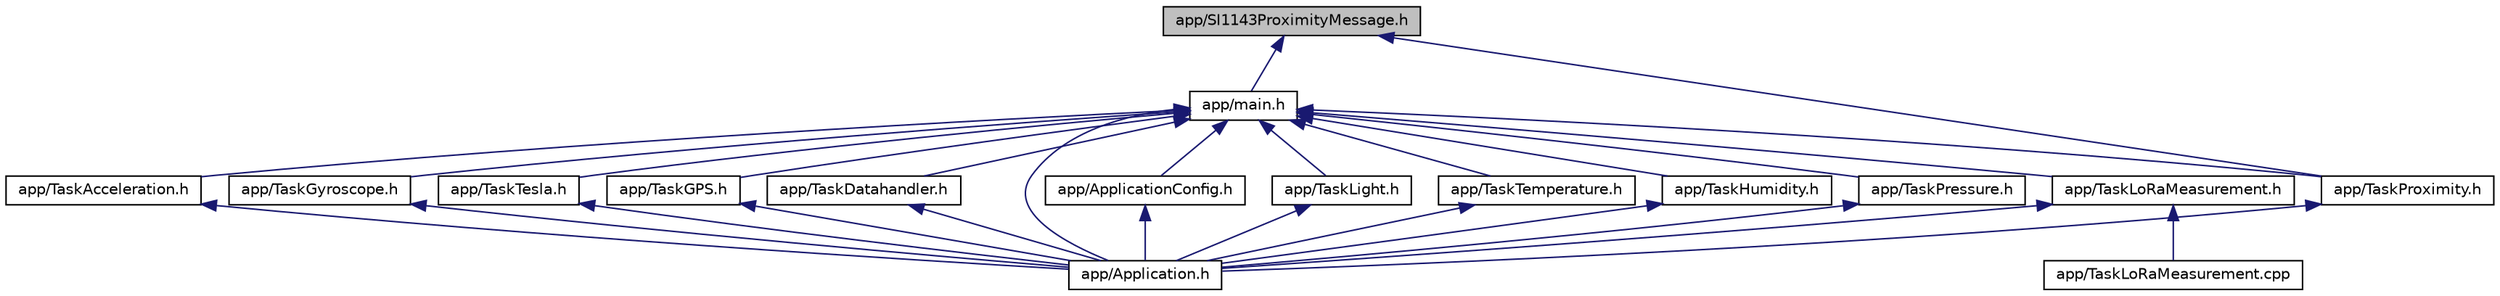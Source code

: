 digraph "app/SI1143ProximityMessage.h"
{
  edge [fontname="Helvetica",fontsize="10",labelfontname="Helvetica",labelfontsize="10"];
  node [fontname="Helvetica",fontsize="10",shape=record];
  Node1 [label="app/SI1143ProximityMessage.h",height=0.2,width=0.4,color="black", fillcolor="grey75", style="filled", fontcolor="black"];
  Node1 -> Node2 [dir="back",color="midnightblue",fontsize="10",style="solid",fontname="Helvetica"];
  Node2 [label="app/main.h",height=0.2,width=0.4,color="black", fillcolor="white", style="filled",URL="$main_8h_source.html"];
  Node2 -> Node3 [dir="back",color="midnightblue",fontsize="10",style="solid",fontname="Helvetica"];
  Node3 [label="app/ApplicationConfig.h",height=0.2,width=0.4,color="black", fillcolor="white", style="filled",URL="$_application_config_8h_source.html"];
  Node3 -> Node4 [dir="back",color="midnightblue",fontsize="10",style="solid",fontname="Helvetica"];
  Node4 [label="app/Application.h",height=0.2,width=0.4,color="black", fillcolor="white", style="filled",URL="$_application_8h_source.html"];
  Node2 -> Node5 [dir="back",color="midnightblue",fontsize="10",style="solid",fontname="Helvetica"];
  Node5 [label="app/TaskLight.h",height=0.2,width=0.4,color="black", fillcolor="white", style="filled",URL="$_task_light_8h.html"];
  Node5 -> Node4 [dir="back",color="midnightblue",fontsize="10",style="solid",fontname="Helvetica"];
  Node2 -> Node6 [dir="back",color="midnightblue",fontsize="10",style="solid",fontname="Helvetica"];
  Node6 [label="app/TaskTemperature.h",height=0.2,width=0.4,color="black", fillcolor="white", style="filled",URL="$_task_temperature_8h.html"];
  Node6 -> Node4 [dir="back",color="midnightblue",fontsize="10",style="solid",fontname="Helvetica"];
  Node2 -> Node7 [dir="back",color="midnightblue",fontsize="10",style="solid",fontname="Helvetica"];
  Node7 [label="app/TaskHumidity.h",height=0.2,width=0.4,color="black", fillcolor="white", style="filled",URL="$_task_humidity_8h_source.html"];
  Node7 -> Node4 [dir="back",color="midnightblue",fontsize="10",style="solid",fontname="Helvetica"];
  Node2 -> Node8 [dir="back",color="midnightblue",fontsize="10",style="solid",fontname="Helvetica"];
  Node8 [label="app/TaskPressure.h",height=0.2,width=0.4,color="black", fillcolor="white", style="filled",URL="$_task_pressure_8h.html"];
  Node8 -> Node4 [dir="back",color="midnightblue",fontsize="10",style="solid",fontname="Helvetica"];
  Node2 -> Node9 [dir="back",color="midnightblue",fontsize="10",style="solid",fontname="Helvetica"];
  Node9 [label="app/TaskAcceleration.h",height=0.2,width=0.4,color="black", fillcolor="white", style="filled",URL="$_task_acceleration_8h.html"];
  Node9 -> Node4 [dir="back",color="midnightblue",fontsize="10",style="solid",fontname="Helvetica"];
  Node2 -> Node10 [dir="back",color="midnightblue",fontsize="10",style="solid",fontname="Helvetica"];
  Node10 [label="app/TaskGyroscope.h",height=0.2,width=0.4,color="black", fillcolor="white", style="filled",URL="$_task_gyroscope_8h.html"];
  Node10 -> Node4 [dir="back",color="midnightblue",fontsize="10",style="solid",fontname="Helvetica"];
  Node2 -> Node11 [dir="back",color="midnightblue",fontsize="10",style="solid",fontname="Helvetica"];
  Node11 [label="app/TaskTesla.h",height=0.2,width=0.4,color="black", fillcolor="white", style="filled",URL="$_task_tesla_8h.html"];
  Node11 -> Node4 [dir="back",color="midnightblue",fontsize="10",style="solid",fontname="Helvetica"];
  Node2 -> Node12 [dir="back",color="midnightblue",fontsize="10",style="solid",fontname="Helvetica"];
  Node12 [label="app/TaskProximity.h",height=0.2,width=0.4,color="black", fillcolor="white", style="filled",URL="$_task_proximity_8h.html"];
  Node12 -> Node4 [dir="back",color="midnightblue",fontsize="10",style="solid",fontname="Helvetica"];
  Node2 -> Node13 [dir="back",color="midnightblue",fontsize="10",style="solid",fontname="Helvetica"];
  Node13 [label="app/TaskGPS.h",height=0.2,width=0.4,color="black", fillcolor="white", style="filled",URL="$_task_g_p_s_8h.html"];
  Node13 -> Node4 [dir="back",color="midnightblue",fontsize="10",style="solid",fontname="Helvetica"];
  Node2 -> Node14 [dir="back",color="midnightblue",fontsize="10",style="solid",fontname="Helvetica"];
  Node14 [label="app/TaskLoRaMeasurement.h",height=0.2,width=0.4,color="black", fillcolor="white", style="filled",URL="$_task_lo_ra_measurement_8h.html"];
  Node14 -> Node4 [dir="back",color="midnightblue",fontsize="10",style="solid",fontname="Helvetica"];
  Node14 -> Node15 [dir="back",color="midnightblue",fontsize="10",style="solid",fontname="Helvetica"];
  Node15 [label="app/TaskLoRaMeasurement.cpp",height=0.2,width=0.4,color="black", fillcolor="white", style="filled",URL="$_task_lo_ra_measurement_8cpp.html"];
  Node2 -> Node16 [dir="back",color="midnightblue",fontsize="10",style="solid",fontname="Helvetica"];
  Node16 [label="app/TaskDatahandler.h",height=0.2,width=0.4,color="black", fillcolor="white", style="filled",URL="$_task_datahandler_8h.html"];
  Node16 -> Node4 [dir="back",color="midnightblue",fontsize="10",style="solid",fontname="Helvetica"];
  Node2 -> Node4 [dir="back",color="midnightblue",fontsize="10",style="solid",fontname="Helvetica"];
  Node1 -> Node12 [dir="back",color="midnightblue",fontsize="10",style="solid",fontname="Helvetica"];
}
